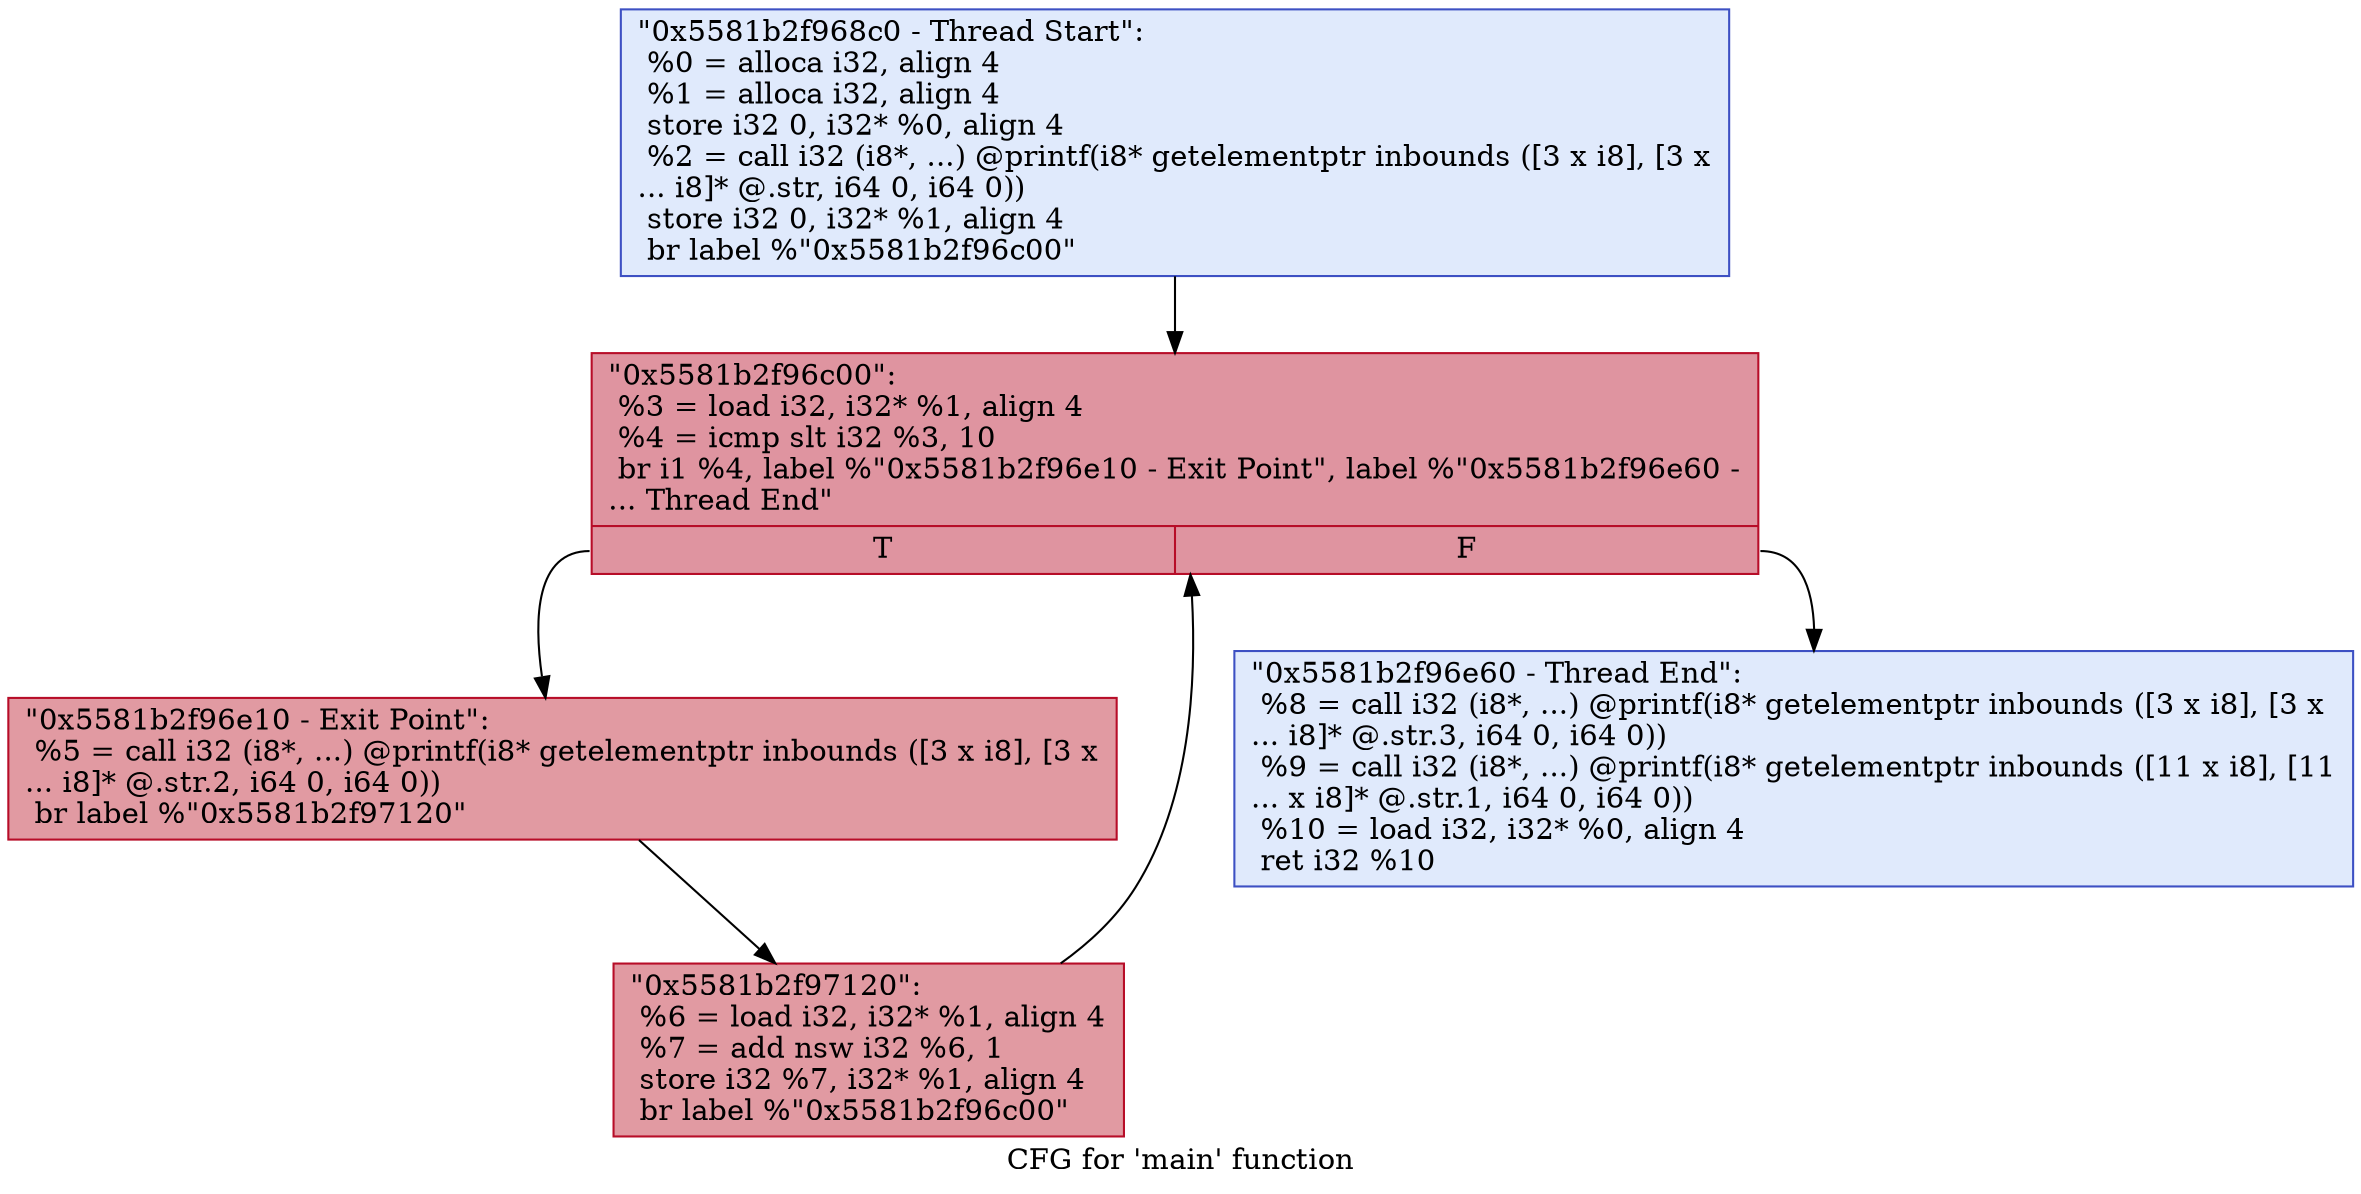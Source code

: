 digraph "CFG for 'main' function" {
	label="CFG for 'main' function";

	Node0x5581b2f968c0 [shape=record,color="#3d50c3ff", style=filled, fillcolor="#b9d0f970",label="{\"0x5581b2f968c0 - Thread Start\":\l  %0 = alloca i32, align 4\l  %1 = alloca i32, align 4\l  store i32 0, i32* %0, align 4\l  %2 = call i32 (i8*, ...) @printf(i8* getelementptr inbounds ([3 x i8], [3 x\l... i8]* @.str, i64 0, i64 0))\l  store i32 0, i32* %1, align 4\l  br label %\"0x5581b2f96c00\"\l}"];
	Node0x5581b2f968c0 -> Node0x5581b2f96c00;
	Node0x5581b2f96c00 [shape=record,color="#b70d28ff", style=filled, fillcolor="#b70d2870",label="{\"0x5581b2f96c00\":                                 \l  %3 = load i32, i32* %1, align 4\l  %4 = icmp slt i32 %3, 10\l  br i1 %4, label %\"0x5581b2f96e10 - Exit Point\", label %\"0x5581b2f96e60 -\l... Thread End\"\l|{<s0>T|<s1>F}}"];
	Node0x5581b2f96c00:s0 -> Node0x5581b2f96e10;
	Node0x5581b2f96c00:s1 -> Node0x5581b2f96e60;
	Node0x5581b2f96e10 [shape=record,color="#b70d28ff", style=filled, fillcolor="#bb1b2c70",label="{\"0x5581b2f96e10 - Exit Point\":                    \l  %5 = call i32 (i8*, ...) @printf(i8* getelementptr inbounds ([3 x i8], [3 x\l... i8]* @.str.2, i64 0, i64 0))\l  br label %\"0x5581b2f97120\"\l}"];
	Node0x5581b2f96e10 -> Node0x5581b2f97120;
	Node0x5581b2f97120 [shape=record,color="#b70d28ff", style=filled, fillcolor="#bb1b2c70",label="{\"0x5581b2f97120\":                                 \l  %6 = load i32, i32* %1, align 4\l  %7 = add nsw i32 %6, 1\l  store i32 %7, i32* %1, align 4\l  br label %\"0x5581b2f96c00\"\l}"];
	Node0x5581b2f97120 -> Node0x5581b2f96c00;
	Node0x5581b2f96e60 [shape=record,color="#3d50c3ff", style=filled, fillcolor="#b9d0f970",label="{\"0x5581b2f96e60 - Thread End\":                    \l  %8 = call i32 (i8*, ...) @printf(i8* getelementptr inbounds ([3 x i8], [3 x\l... i8]* @.str.3, i64 0, i64 0))\l  %9 = call i32 (i8*, ...) @printf(i8* getelementptr inbounds ([11 x i8], [11\l... x i8]* @.str.1, i64 0, i64 0))\l  %10 = load i32, i32* %0, align 4\l  ret i32 %10\l}"];
}

